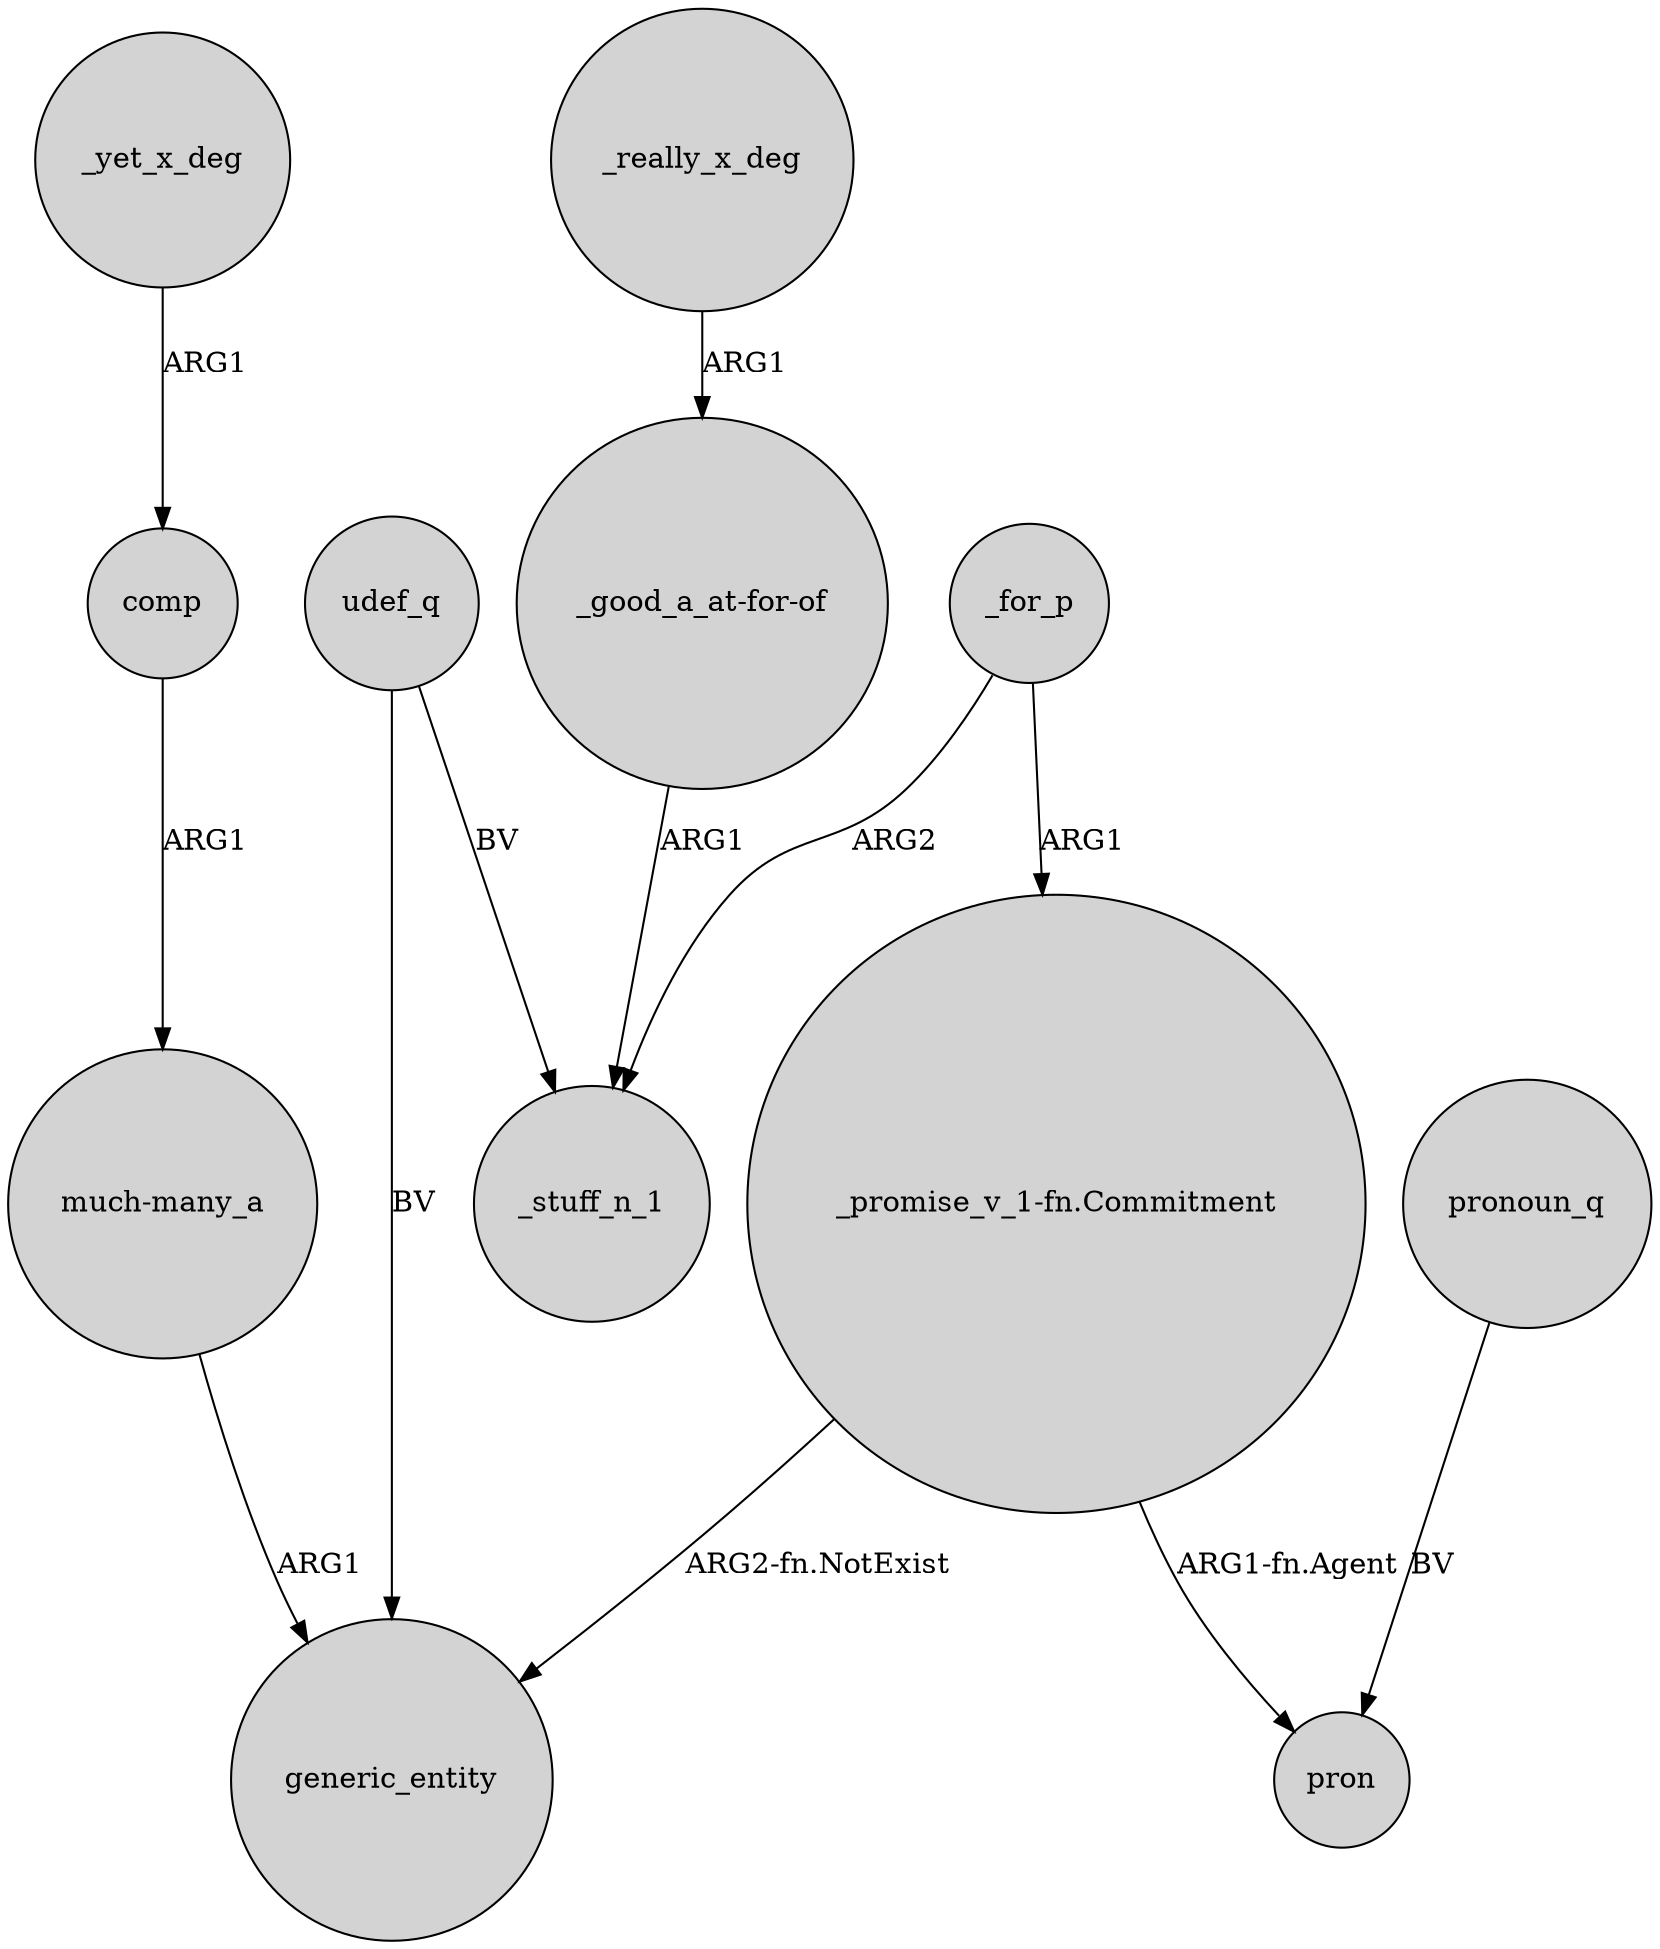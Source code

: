 digraph {
	node [shape=circle style=filled]
	"_promise_v_1-fn.Commitment" -> generic_entity [label="ARG2-fn.NotExist"]
	_yet_x_deg -> comp [label=ARG1]
	comp -> "much-many_a" [label=ARG1]
	_really_x_deg -> "_good_a_at-for-of" [label=ARG1]
	"_good_a_at-for-of" -> _stuff_n_1 [label=ARG1]
	udef_q -> generic_entity [label=BV]
	_for_p -> _stuff_n_1 [label=ARG2]
	udef_q -> _stuff_n_1 [label=BV]
	"much-many_a" -> generic_entity [label=ARG1]
	_for_p -> "_promise_v_1-fn.Commitment" [label=ARG1]
	"_promise_v_1-fn.Commitment" -> pron [label="ARG1-fn.Agent"]
	pronoun_q -> pron [label=BV]
}
